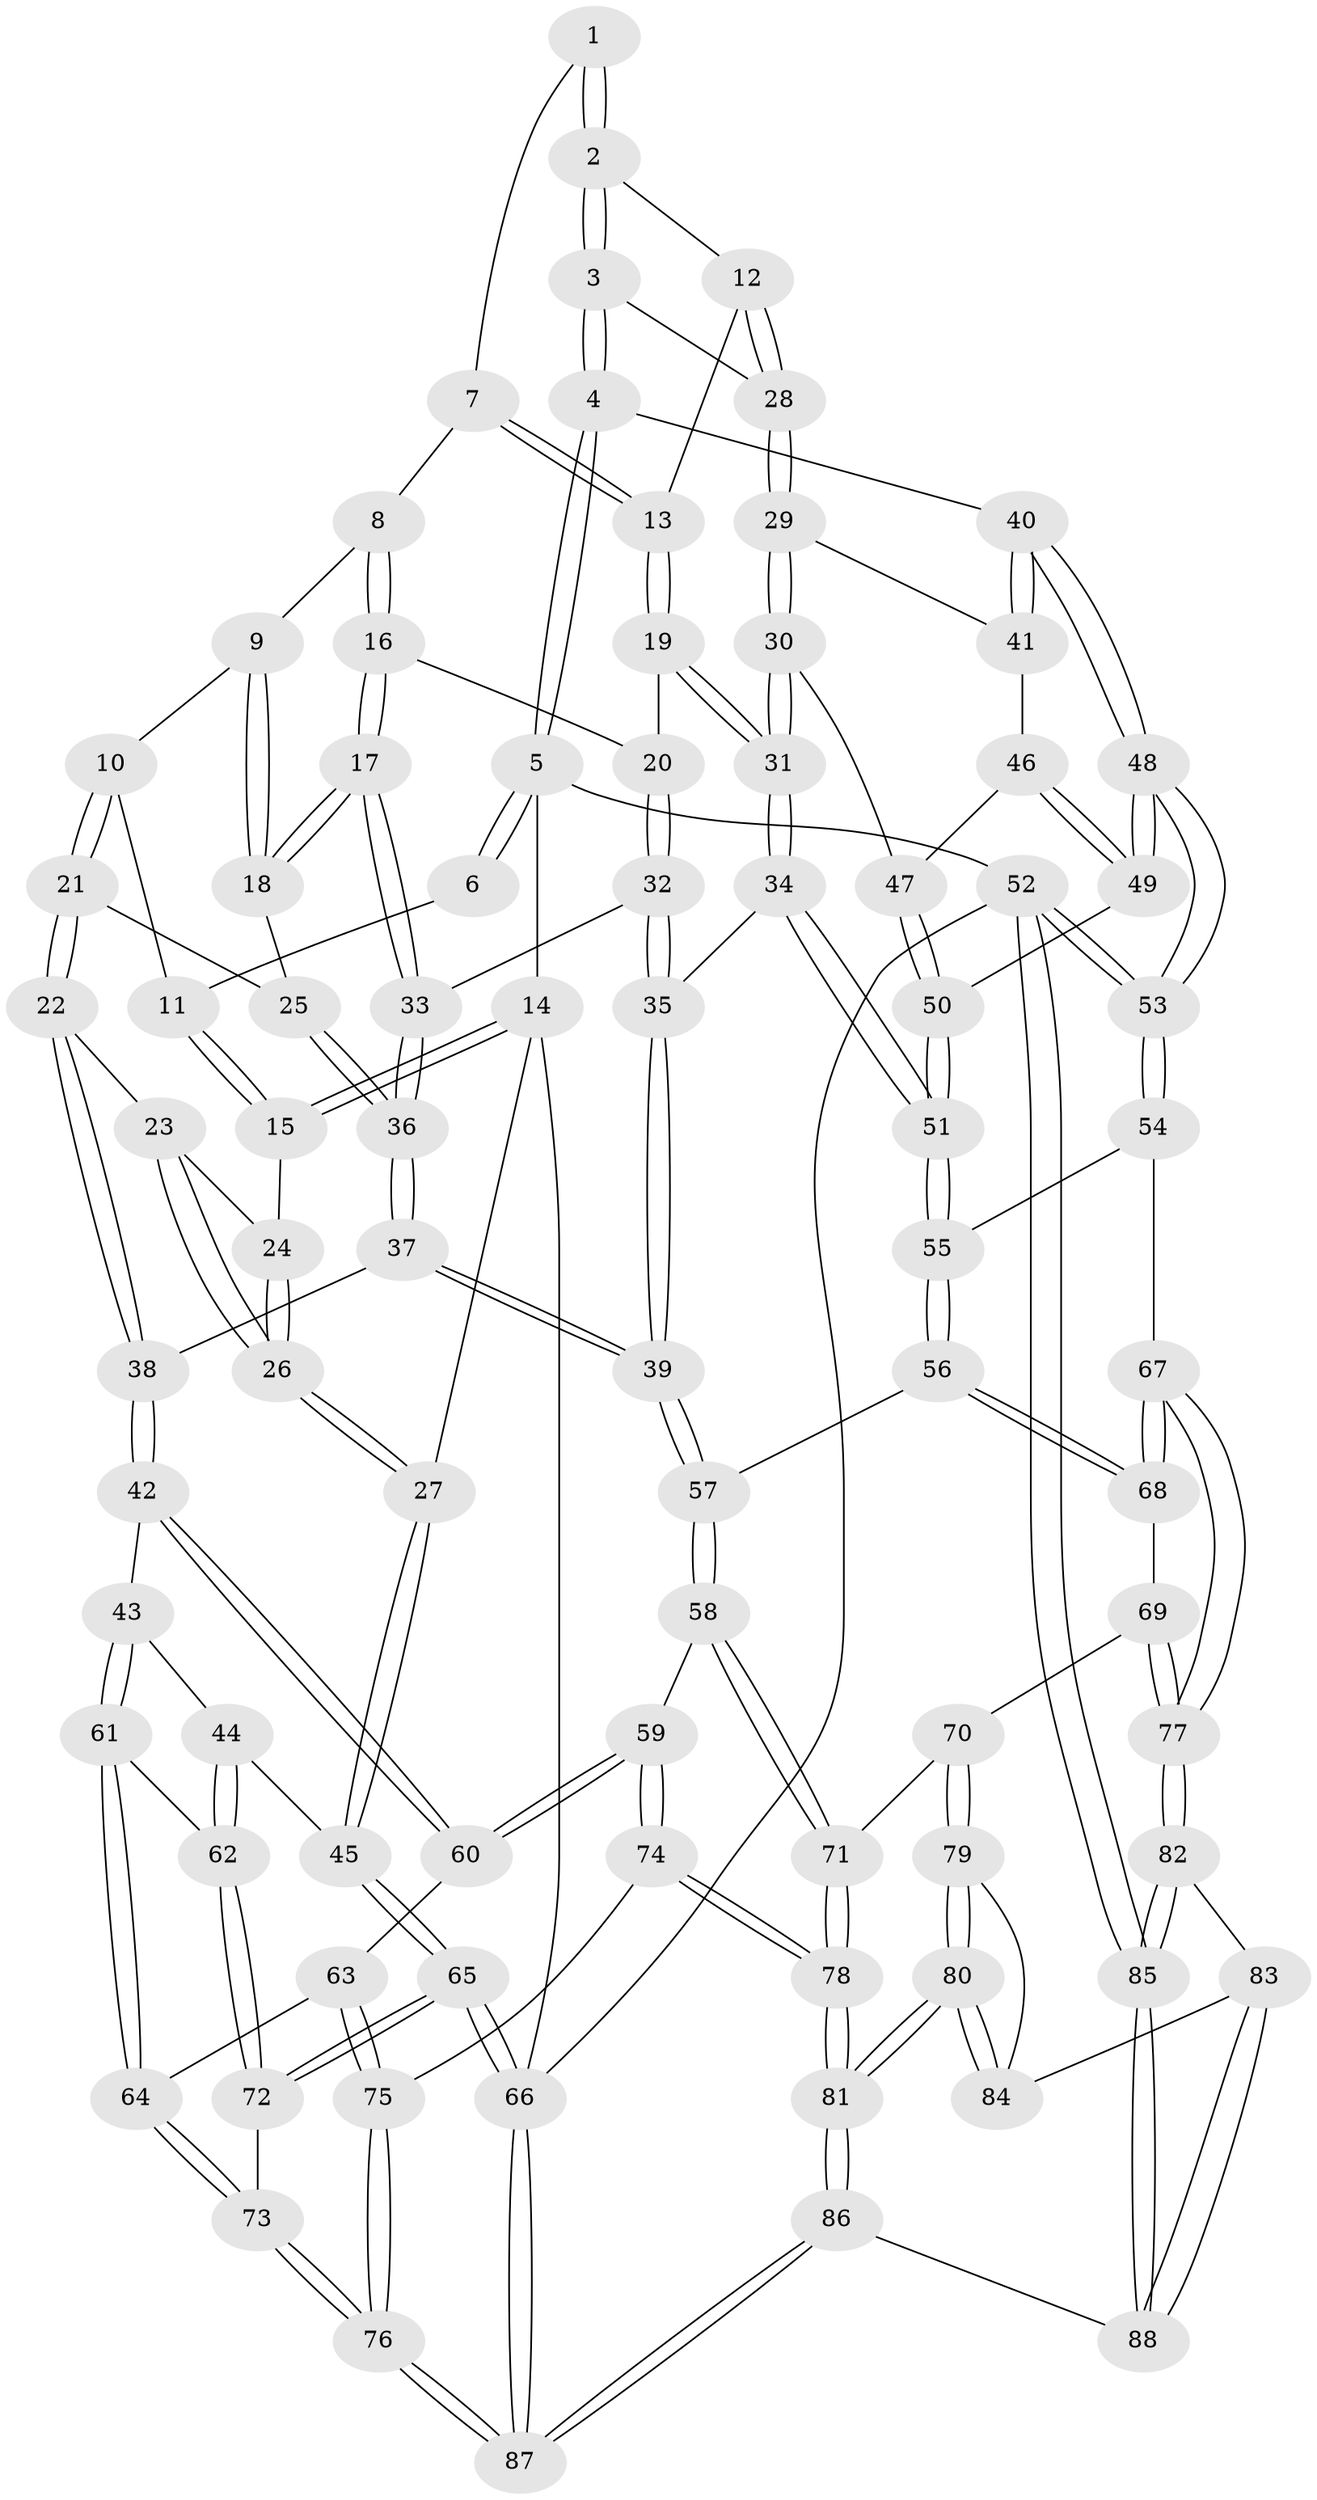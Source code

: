 // Generated by graph-tools (version 1.1) at 2025/27/03/09/25 03:27:17]
// undirected, 88 vertices, 217 edges
graph export_dot {
graph [start="1"]
  node [color=gray90,style=filled];
  1 [pos="+0.6408191176585856+0"];
  2 [pos="+0.7878622348852371+0.1230449302273518"];
  3 [pos="+1+0"];
  4 [pos="+1+0"];
  5 [pos="+1+0"];
  6 [pos="+0.6394222505195669+0"];
  7 [pos="+0.63751083409888+0"];
  8 [pos="+0.5686115840761722+0.12485027742984466"];
  9 [pos="+0.5334876496976236+0.12643418411507387"];
  10 [pos="+0.36707981906146+0.056168657745670425"];
  11 [pos="+0.23794621853207196+0"];
  12 [pos="+0.7655853622746454+0.1533709817287651"];
  13 [pos="+0.6875500211967013+0.16769114360003012"];
  14 [pos="+0+0"];
  15 [pos="+0.051621150260600254+0"];
  16 [pos="+0.5968696595830025+0.1541478083377329"];
  17 [pos="+0.5217589269632152+0.24934263781549745"];
  18 [pos="+0.49673364983665064+0.19813995994849962"];
  19 [pos="+0.6715113747589606+0.178032944472154"];
  20 [pos="+0.6523377886692948+0.1808730816998228"];
  21 [pos="+0.37349534236405907+0.16651753769492253"];
  22 [pos="+0.2627469528845921+0.27593823828715675"];
  23 [pos="+0.23665245106335023+0.2670888979562181"];
  24 [pos="+0.16400647473635843+0.10872841596803069"];
  25 [pos="+0.3879620759354722+0.18328397357094472"];
  26 [pos="+0.0986384912941256+0.3335714479242695"];
  27 [pos="+0+0.4479830804282834"];
  28 [pos="+0.8201868410557086+0.2635089341862628"];
  29 [pos="+0.8202517162521891+0.2900401808853251"];
  30 [pos="+0.7848062152560156+0.3568449527979143"];
  31 [pos="+0.7482702203639302+0.3782349893808745"];
  32 [pos="+0.6061259365503485+0.27731242107480514"];
  33 [pos="+0.5212769851391932+0.26182627398803726"];
  34 [pos="+0.7055121347351548+0.4240677379374691"];
  35 [pos="+0.6685153875107412+0.4406937439804926"];
  36 [pos="+0.4506500374277231+0.32911045763205093"];
  37 [pos="+0.43025901016192836+0.42785724071219616"];
  38 [pos="+0.3612891741984988+0.4529615465295165"];
  39 [pos="+0.6238315467328046+0.48419121298064605"];
  40 [pos="+1+0"];
  41 [pos="+0.9705394041907673+0.2858892311693391"];
  42 [pos="+0.3131827144717184+0.5070609477729333"];
  43 [pos="+0.2349368861735488+0.5363086433518034"];
  44 [pos="+0.11904072201746668+0.5259625548981808"];
  45 [pos="+0+0.4682374746404361"];
  46 [pos="+0.9322229499880786+0.4067041813492378"];
  47 [pos="+0.9277667690008694+0.4090323878016118"];
  48 [pos="+1+0.44428394882045197"];
  49 [pos="+1+0.4402338360580228"];
  50 [pos="+0.9096644907342684+0.5208363427795916"];
  51 [pos="+0.8968977812160726+0.5499920624742141"];
  52 [pos="+1+1"];
  53 [pos="+1+0.6850087551447452"];
  54 [pos="+0.9424841471720332+0.6151726165411486"];
  55 [pos="+0.9075486925990655+0.5981344486420371"];
  56 [pos="+0.8275389151746353+0.6458927306387902"];
  57 [pos="+0.6314051817353235+0.5470048811573344"];
  58 [pos="+0.6037368748170444+0.6372216768496458"];
  59 [pos="+0.48913151931954374+0.7137748874437572"];
  60 [pos="+0.4047268107900717+0.6416263985680044"];
  61 [pos="+0.2550991129837001+0.6985825078221748"];
  62 [pos="+0.13223166284122567+0.7308447263167379"];
  63 [pos="+0.3213555970737566+0.7393947257488901"];
  64 [pos="+0.2612066565663965+0.7234958076812908"];
  65 [pos="+0+0.8167319344603934"];
  66 [pos="+0+1"];
  67 [pos="+0.9032103429352921+0.7870484820576487"];
  68 [pos="+0.8194886244405453+0.6730466177073112"];
  69 [pos="+0.7703647892827337+0.7368994477234541"];
  70 [pos="+0.7192193390152009+0.7631729453025254"];
  71 [pos="+0.6836586905260962+0.7485891071581027"];
  72 [pos="+0.1301095096329286+0.7480384352917631"];
  73 [pos="+0.20512546145239333+0.8396435865295905"];
  74 [pos="+0.4674458952640142+0.8075461005337466"];
  75 [pos="+0.3572658858901524+0.7709351104822849"];
  76 [pos="+0.20711825266369832+0.9070187690013203"];
  77 [pos="+0.9212648784145824+0.8622267629832445"];
  78 [pos="+0.4933136508964363+0.9522790587842248"];
  79 [pos="+0.728912730164933+0.8013288803840565"];
  80 [pos="+0.6168546988005581+0.9068238663376468"];
  81 [pos="+0.49213614205604667+0.9721131949435857"];
  82 [pos="+0.9846971860017141+0.9856780879680739"];
  83 [pos="+0.7731918031898384+0.8760473600760019"];
  84 [pos="+0.7608074898141841+0.8638079883651355"];
  85 [pos="+1+1"];
  86 [pos="+0.46061702718457803+1"];
  87 [pos="+0.1741573260630836+1"];
  88 [pos="+0.48693301886294293+1"];
  1 -- 2;
  1 -- 2;
  1 -- 7;
  2 -- 3;
  2 -- 3;
  2 -- 12;
  3 -- 4;
  3 -- 4;
  3 -- 28;
  4 -- 5;
  4 -- 5;
  4 -- 40;
  5 -- 6;
  5 -- 6;
  5 -- 14;
  5 -- 52;
  6 -- 11;
  7 -- 8;
  7 -- 13;
  7 -- 13;
  8 -- 9;
  8 -- 16;
  8 -- 16;
  9 -- 10;
  9 -- 18;
  9 -- 18;
  10 -- 11;
  10 -- 21;
  10 -- 21;
  11 -- 15;
  11 -- 15;
  12 -- 13;
  12 -- 28;
  12 -- 28;
  13 -- 19;
  13 -- 19;
  14 -- 15;
  14 -- 15;
  14 -- 27;
  14 -- 66;
  15 -- 24;
  16 -- 17;
  16 -- 17;
  16 -- 20;
  17 -- 18;
  17 -- 18;
  17 -- 33;
  17 -- 33;
  18 -- 25;
  19 -- 20;
  19 -- 31;
  19 -- 31;
  20 -- 32;
  20 -- 32;
  21 -- 22;
  21 -- 22;
  21 -- 25;
  22 -- 23;
  22 -- 38;
  22 -- 38;
  23 -- 24;
  23 -- 26;
  23 -- 26;
  24 -- 26;
  24 -- 26;
  25 -- 36;
  25 -- 36;
  26 -- 27;
  26 -- 27;
  27 -- 45;
  27 -- 45;
  28 -- 29;
  28 -- 29;
  29 -- 30;
  29 -- 30;
  29 -- 41;
  30 -- 31;
  30 -- 31;
  30 -- 47;
  31 -- 34;
  31 -- 34;
  32 -- 33;
  32 -- 35;
  32 -- 35;
  33 -- 36;
  33 -- 36;
  34 -- 35;
  34 -- 51;
  34 -- 51;
  35 -- 39;
  35 -- 39;
  36 -- 37;
  36 -- 37;
  37 -- 38;
  37 -- 39;
  37 -- 39;
  38 -- 42;
  38 -- 42;
  39 -- 57;
  39 -- 57;
  40 -- 41;
  40 -- 41;
  40 -- 48;
  40 -- 48;
  41 -- 46;
  42 -- 43;
  42 -- 60;
  42 -- 60;
  43 -- 44;
  43 -- 61;
  43 -- 61;
  44 -- 45;
  44 -- 62;
  44 -- 62;
  45 -- 65;
  45 -- 65;
  46 -- 47;
  46 -- 49;
  46 -- 49;
  47 -- 50;
  47 -- 50;
  48 -- 49;
  48 -- 49;
  48 -- 53;
  48 -- 53;
  49 -- 50;
  50 -- 51;
  50 -- 51;
  51 -- 55;
  51 -- 55;
  52 -- 53;
  52 -- 53;
  52 -- 85;
  52 -- 85;
  52 -- 66;
  53 -- 54;
  53 -- 54;
  54 -- 55;
  54 -- 67;
  55 -- 56;
  55 -- 56;
  56 -- 57;
  56 -- 68;
  56 -- 68;
  57 -- 58;
  57 -- 58;
  58 -- 59;
  58 -- 71;
  58 -- 71;
  59 -- 60;
  59 -- 60;
  59 -- 74;
  59 -- 74;
  60 -- 63;
  61 -- 62;
  61 -- 64;
  61 -- 64;
  62 -- 72;
  62 -- 72;
  63 -- 64;
  63 -- 75;
  63 -- 75;
  64 -- 73;
  64 -- 73;
  65 -- 66;
  65 -- 66;
  65 -- 72;
  65 -- 72;
  66 -- 87;
  66 -- 87;
  67 -- 68;
  67 -- 68;
  67 -- 77;
  67 -- 77;
  68 -- 69;
  69 -- 70;
  69 -- 77;
  69 -- 77;
  70 -- 71;
  70 -- 79;
  70 -- 79;
  71 -- 78;
  71 -- 78;
  72 -- 73;
  73 -- 76;
  73 -- 76;
  74 -- 75;
  74 -- 78;
  74 -- 78;
  75 -- 76;
  75 -- 76;
  76 -- 87;
  76 -- 87;
  77 -- 82;
  77 -- 82;
  78 -- 81;
  78 -- 81;
  79 -- 80;
  79 -- 80;
  79 -- 84;
  80 -- 81;
  80 -- 81;
  80 -- 84;
  80 -- 84;
  81 -- 86;
  81 -- 86;
  82 -- 83;
  82 -- 85;
  82 -- 85;
  83 -- 84;
  83 -- 88;
  83 -- 88;
  85 -- 88;
  85 -- 88;
  86 -- 87;
  86 -- 87;
  86 -- 88;
}
